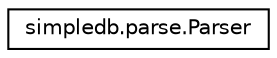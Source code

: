digraph "Graphical Class Hierarchy"
{
  edge [fontname="Helvetica",fontsize="10",labelfontname="Helvetica",labelfontsize="10"];
  node [fontname="Helvetica",fontsize="10",shape=record];
  rankdir="LR";
  Node0 [label="simpledb.parse.Parser",height=0.2,width=0.4,color="black", fillcolor="white", style="filled",URL="$classsimpledb_1_1parse_1_1Parser.html"];
}
